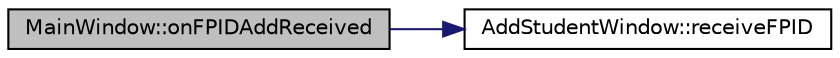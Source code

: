 digraph "MainWindow::onFPIDAddReceived"
{
  edge [fontname="Helvetica",fontsize="10",labelfontname="Helvetica",labelfontsize="10"];
  node [fontname="Helvetica",fontsize="10",shape=record];
  rankdir="LR";
  Node1 [label="MainWindow::onFPIDAddReceived",height=0.2,width=0.4,color="black", fillcolor="grey75", style="filled", fontcolor="black"];
  Node1 -> Node2 [color="midnightblue",fontsize="10",style="solid",fontname="Helvetica"];
  Node2 [label="AddStudentWindow::receiveFPID",height=0.2,width=0.4,color="black", fillcolor="white", style="filled",URL="$class_add_student_window.html#aa609ee6902208d9711365e0e6c390654",tooltip="Received student fingerprint from MainWindow, change button to green when succeed. "];
}
